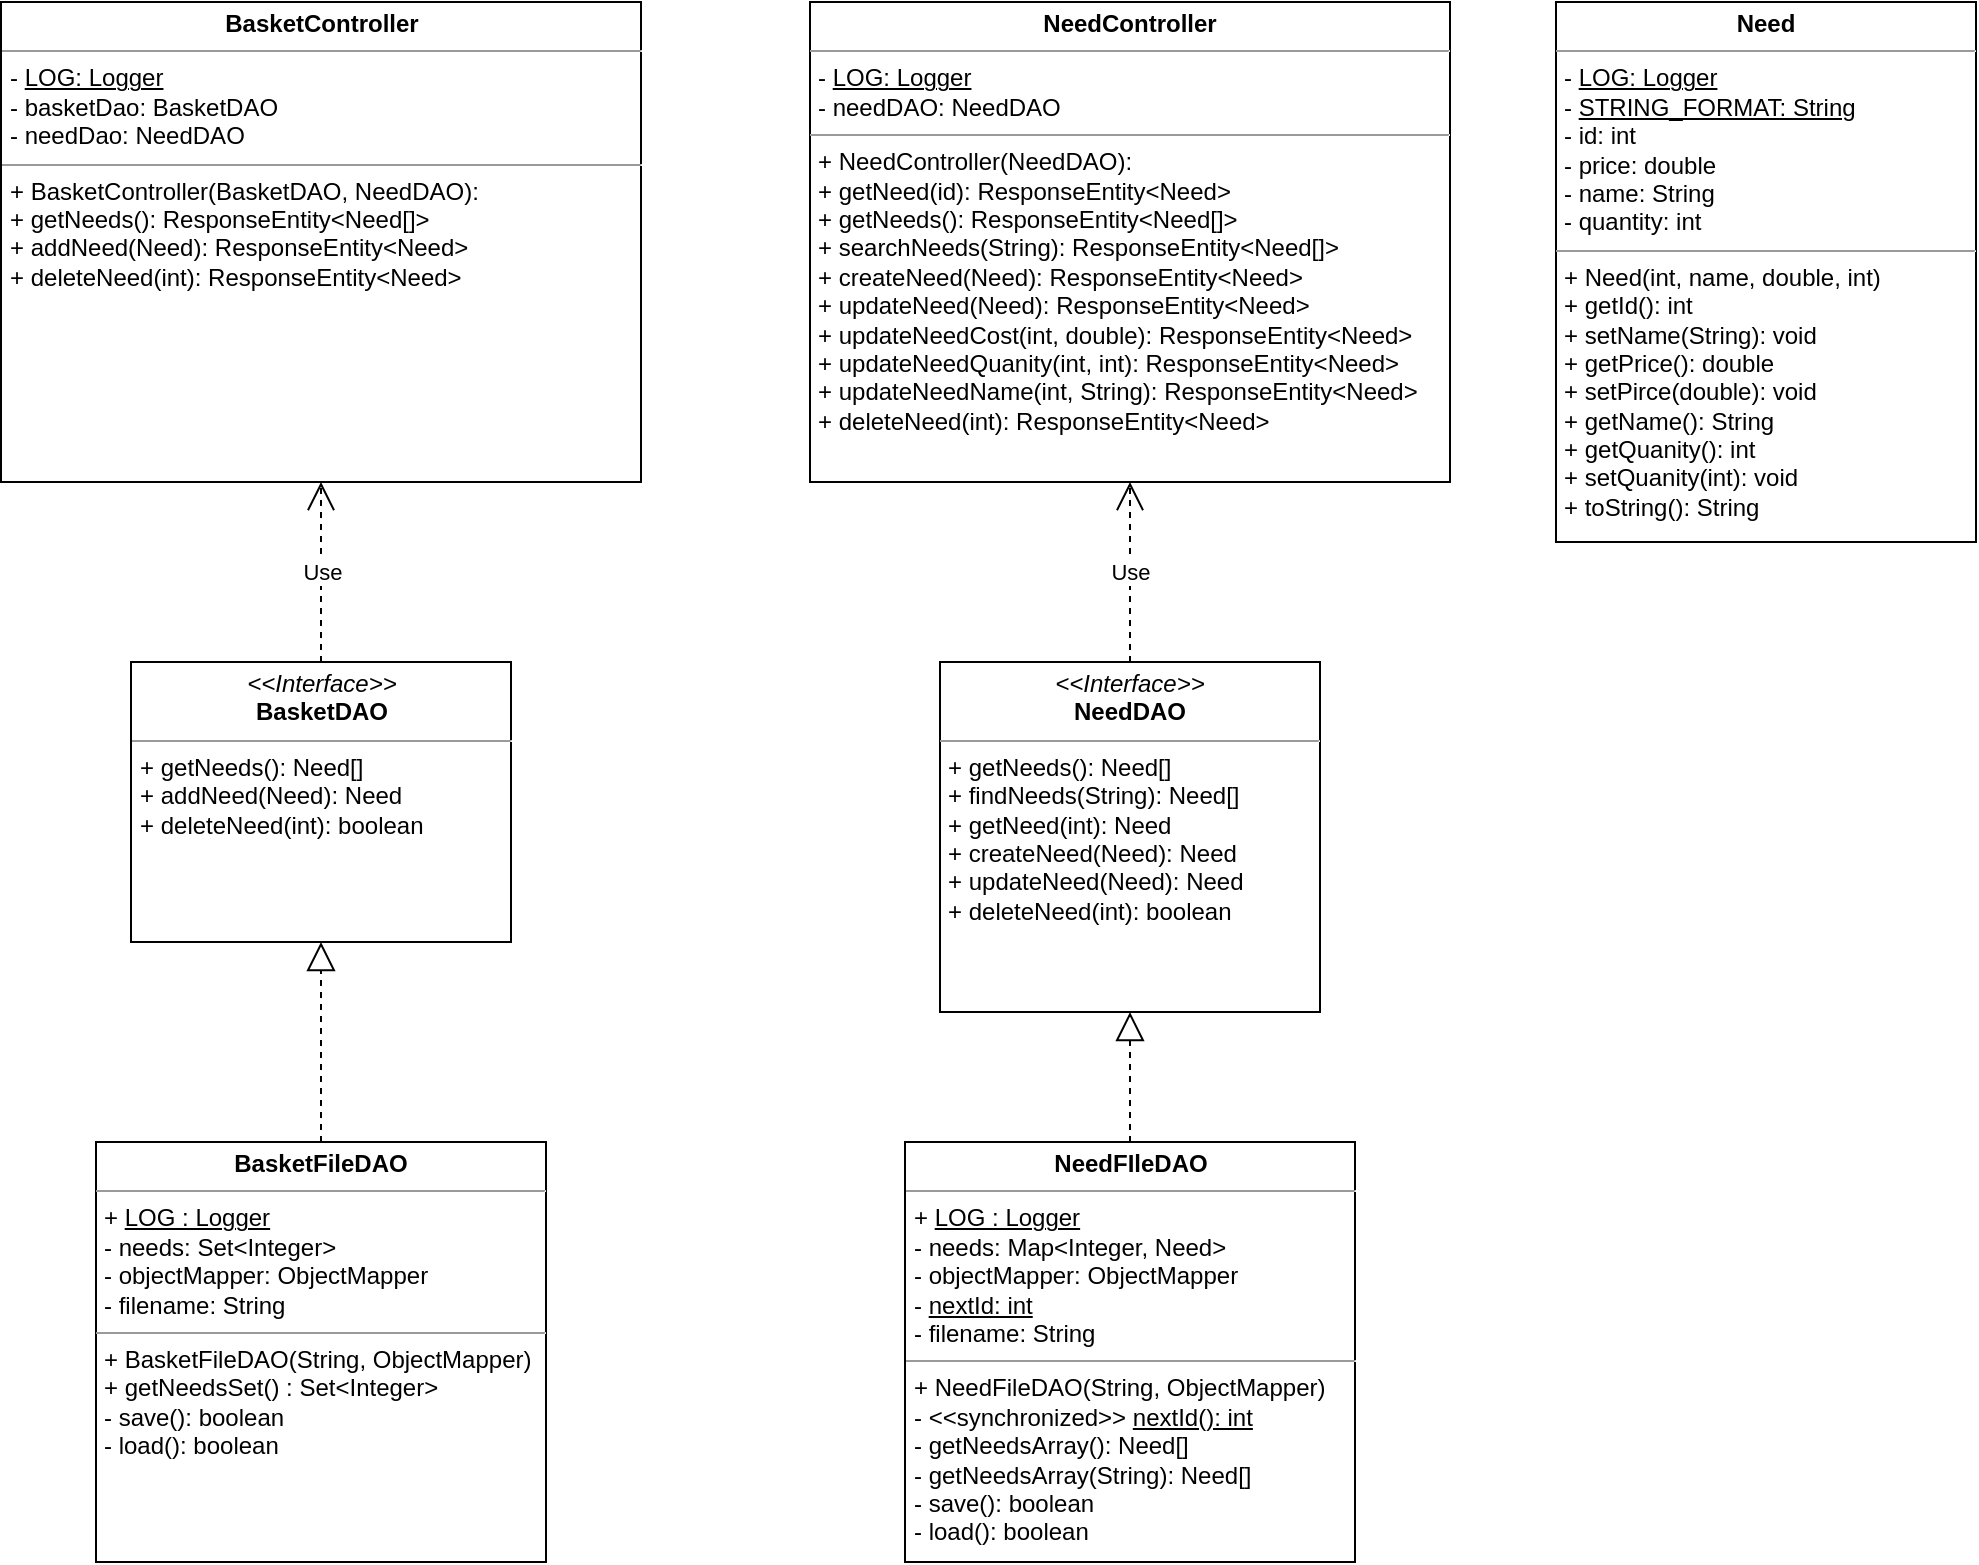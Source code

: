 <mxfile version="22.1.3" type="device">
  <diagram id="C5RBs43oDa-KdzZeNtuy" name="Page-1">
    <mxGraphModel dx="1434" dy="768" grid="1" gridSize="10" guides="1" tooltips="1" connect="1" arrows="1" fold="1" page="1" pageScale="1" pageWidth="827" pageHeight="1169" math="0" shadow="0">
      <root>
        <mxCell id="WIyWlLk6GJQsqaUBKTNV-0" />
        <mxCell id="WIyWlLk6GJQsqaUBKTNV-1" parent="WIyWlLk6GJQsqaUBKTNV-0" />
        <mxCell id="5PQ-Qn2Oii2XtJDnxv0j-0" value="&lt;p style=&quot;margin:0px;margin-top:4px;text-align:center;&quot;&gt;&lt;i&gt;&amp;lt;&amp;lt;Interface&amp;gt;&amp;gt;&lt;/i&gt;&lt;br&gt;&lt;b&gt;BasketDAO&lt;/b&gt;&lt;br&gt;&lt;/p&gt;&lt;hr size=&quot;1&quot;&gt;&lt;p style=&quot;margin:0px;margin-left:4px;&quot;&gt;+ getNeeds(): Need[]&lt;/p&gt;&lt;p style=&quot;margin:0px;margin-left:4px;&quot;&gt;+ addNeed(Need): Need&lt;/p&gt;&lt;p style=&quot;margin:0px;margin-left:4px;&quot;&gt;+ deleteNeed(int): boolean&lt;br&gt;&lt;/p&gt;" style="verticalAlign=top;align=left;overflow=fill;fontSize=12;fontFamily=Helvetica;html=1;whiteSpace=wrap;" parent="WIyWlLk6GJQsqaUBKTNV-1" vertex="1">
          <mxGeometry x="167.5" y="560" width="190" height="140" as="geometry" />
        </mxCell>
        <mxCell id="5PQ-Qn2Oii2XtJDnxv0j-6" value="" style="endArrow=block;dashed=1;endFill=0;endSize=12;html=1;rounded=0;entryX=0.5;entryY=1;entryDx=0;entryDy=0;exitX=0.5;exitY=0;exitDx=0;exitDy=0;" parent="WIyWlLk6GJQsqaUBKTNV-1" source="5PQ-Qn2Oii2XtJDnxv0j-22" target="5PQ-Qn2Oii2XtJDnxv0j-0" edge="1">
          <mxGeometry width="160" relative="1" as="geometry">
            <mxPoint x="205.625" y="750" as="sourcePoint" />
            <mxPoint x="290" y="700" as="targetPoint" />
          </mxGeometry>
        </mxCell>
        <mxCell id="5PQ-Qn2Oii2XtJDnxv0j-22" value="&lt;p style=&quot;margin:0px;margin-top:4px;text-align:center;&quot;&gt;&lt;b&gt;BasketFileDAO&lt;/b&gt;&lt;/p&gt;&lt;hr size=&quot;1&quot;&gt;&lt;p style=&quot;margin:0px;margin-left:4px;&quot;&gt;+ &lt;u&gt;LOG : Logger&lt;/u&gt;&lt;/p&gt;&lt;p style=&quot;margin:0px;margin-left:4px;&quot;&gt;- needs: Set&amp;lt;Integer&amp;gt; &lt;br&gt;&lt;/p&gt;&lt;p style=&quot;margin:0px;margin-left:4px;&quot;&gt;- objectMapper: ObjectMapper&lt;/p&gt;&lt;p style=&quot;margin:0px;margin-left:4px;&quot;&gt;- filename: String&lt;br&gt;&lt;/p&gt;&lt;hr size=&quot;1&quot;&gt;&lt;p style=&quot;margin:0px;margin-left:4px;&quot;&gt;+ BasketFileDAO(String, ObjectMapper)&lt;/p&gt;&lt;p style=&quot;margin:0px;margin-left:4px;&quot;&gt;+ getNeedsSet() : Set&amp;lt;Integer&amp;gt;&lt;br&gt;&lt;/p&gt;&lt;p style=&quot;margin:0px;margin-left:4px;&quot;&gt;- save(): boolean&lt;/p&gt;&lt;p style=&quot;margin:0px;margin-left:4px;&quot;&gt;- load(): boolean&lt;/p&gt;" style="verticalAlign=top;align=left;overflow=fill;fontSize=12;fontFamily=Helvetica;html=1;whiteSpace=wrap;" parent="WIyWlLk6GJQsqaUBKTNV-1" vertex="1">
          <mxGeometry x="150" y="800" width="225" height="210" as="geometry" />
        </mxCell>
        <mxCell id="5PQ-Qn2Oii2XtJDnxv0j-24" value="&lt;p style=&quot;margin:0px;margin-top:4px;text-align:center;&quot;&gt;&lt;i&gt;&amp;lt;&amp;lt;Interface&amp;gt;&amp;gt;&lt;/i&gt;&lt;br&gt;&lt;b&gt;NeedDAO&lt;/b&gt;&lt;br&gt;&lt;/p&gt;&lt;hr size=&quot;1&quot;&gt;&lt;p style=&quot;margin:0px;margin-left:4px;&quot;&gt;+ getNeeds(): Need[]&lt;/p&gt;&lt;p style=&quot;margin:0px;margin-left:4px;&quot;&gt;+ findNeeds(String): Need[]&lt;br&gt;&lt;/p&gt;&lt;p style=&quot;margin:0px;margin-left:4px;&quot;&gt;+ getNeed(int): Need&lt;/p&gt;&lt;p style=&quot;margin:0px;margin-left:4px;&quot;&gt;+ createNeed(Need): Need&lt;/p&gt;&lt;p style=&quot;margin:0px;margin-left:4px;&quot;&gt;+ updateNeed(Need): Need&lt;br&gt;&lt;/p&gt;&lt;p style=&quot;margin:0px;margin-left:4px;&quot;&gt;+ deleteNeed(int): boolean&lt;br&gt;&lt;/p&gt;" style="verticalAlign=top;align=left;overflow=fill;fontSize=12;fontFamily=Helvetica;html=1;whiteSpace=wrap;" parent="WIyWlLk6GJQsqaUBKTNV-1" vertex="1">
          <mxGeometry x="572" y="560" width="190" height="175" as="geometry" />
        </mxCell>
        <mxCell id="5PQ-Qn2Oii2XtJDnxv0j-25" value="" style="endArrow=block;dashed=1;endFill=0;endSize=12;html=1;rounded=0;entryX=0.5;entryY=1;entryDx=0;entryDy=0;exitX=0.5;exitY=0;exitDx=0;exitDy=0;" parent="WIyWlLk6GJQsqaUBKTNV-1" source="5PQ-Qn2Oii2XtJDnxv0j-26" target="5PQ-Qn2Oii2XtJDnxv0j-24" edge="1">
          <mxGeometry width="160" relative="1" as="geometry">
            <mxPoint x="610.125" y="750" as="sourcePoint" />
            <mxPoint x="694.5" y="700" as="targetPoint" />
          </mxGeometry>
        </mxCell>
        <mxCell id="5PQ-Qn2Oii2XtJDnxv0j-26" value="&lt;p style=&quot;margin:0px;margin-top:4px;text-align:center;&quot;&gt;&lt;b&gt;NeedFIleDAO&lt;/b&gt;&lt;/p&gt;&lt;hr size=&quot;1&quot;&gt;&lt;p style=&quot;margin:0px;margin-left:4px;&quot;&gt;+ &lt;u&gt;LOG : Logger&lt;/u&gt;&lt;/p&gt;&lt;p style=&quot;margin:0px;margin-left:4px;&quot;&gt;- needs: Map&amp;lt;Integer, Need&amp;gt;&lt;/p&gt;&lt;p style=&quot;margin:0px;margin-left:4px;&quot;&gt;- objectMapper: ObjectMapper&lt;/p&gt;&lt;p style=&quot;margin:0px;margin-left:4px;&quot;&gt;- &lt;u&gt;nextId: int&lt;/u&gt;&lt;/p&gt;&lt;p style=&quot;margin:0px;margin-left:4px;&quot;&gt;- filename: String&lt;br&gt;&lt;/p&gt;&lt;hr size=&quot;1&quot;&gt;&lt;p style=&quot;margin:0px;margin-left:4px;&quot;&gt;+ NeedFileDAO(String, ObjectMapper)&lt;/p&gt;&lt;p style=&quot;margin:0px;margin-left:4px;&quot;&gt;- &amp;lt;&amp;lt;synchronized&amp;gt;&amp;gt; &lt;u&gt;nextId(): int&lt;/u&gt;&lt;/p&gt;&lt;p style=&quot;margin:0px;margin-left:4px;&quot;&gt;- getNeedsArray(): Need[]&lt;/p&gt;&lt;p style=&quot;margin:0px;margin-left:4px;&quot;&gt;- getNeedsArray(String): Need[]&lt;/p&gt;&lt;p style=&quot;margin:0px;margin-left:4px;&quot;&gt;- save(): boolean&lt;/p&gt;&lt;p style=&quot;margin:0px;margin-left:4px;&quot;&gt;- load(): boolean&lt;/p&gt;" style="verticalAlign=top;align=left;overflow=fill;fontSize=12;fontFamily=Helvetica;html=1;whiteSpace=wrap;" parent="WIyWlLk6GJQsqaUBKTNV-1" vertex="1">
          <mxGeometry x="554.5" y="800" width="225" height="210" as="geometry" />
        </mxCell>
        <mxCell id="5PQ-Qn2Oii2XtJDnxv0j-27" value="&lt;p style=&quot;margin:0px;margin-top:4px;text-align:center;&quot;&gt;&lt;b&gt;Need&lt;/b&gt;&lt;/p&gt;&lt;hr size=&quot;1&quot;&gt;&lt;p style=&quot;margin:0px;margin-left:4px;&quot;&gt;- &lt;u&gt;LOG: Logger&lt;/u&gt;&lt;/p&gt;&lt;p style=&quot;margin:0px;margin-left:4px;&quot;&gt;- &lt;u&gt;STRING_FORMAT: String&lt;/u&gt;&lt;/p&gt;&lt;p style=&quot;margin:0px;margin-left:4px;&quot;&gt;- id: int&lt;/p&gt;&lt;p style=&quot;margin:0px;margin-left:4px;&quot;&gt;- price: double&lt;/p&gt;&lt;p style=&quot;margin:0px;margin-left:4px;&quot;&gt;- name: String&lt;/p&gt;&lt;p style=&quot;margin:0px;margin-left:4px;&quot;&gt;- quantity: int&lt;br&gt;&lt;/p&gt;&lt;hr size=&quot;1&quot;&gt;&lt;p style=&quot;margin:0px;margin-left:4px;&quot;&gt;+ Need(int, name, double, int)&lt;/p&gt;&lt;p style=&quot;margin:0px;margin-left:4px;&quot;&gt;+ getId(): int&lt;/p&gt;&lt;p style=&quot;margin:0px;margin-left:4px;&quot;&gt;+ setName(String): void&lt;/p&gt;&lt;p style=&quot;margin:0px;margin-left:4px;&quot;&gt;+ getPrice(): double&lt;/p&gt;&lt;p style=&quot;margin:0px;margin-left:4px;&quot;&gt;+ setPirce(double): void&lt;/p&gt;&lt;p style=&quot;margin:0px;margin-left:4px;&quot;&gt;+ getName(): String&lt;/p&gt;&lt;p style=&quot;margin:0px;margin-left:4px;&quot;&gt;+ getQuanity(): int&lt;/p&gt;&lt;p style=&quot;margin:0px;margin-left:4px;&quot;&gt;+ setQuanity(int): void&lt;/p&gt;&lt;p style=&quot;margin:0px;margin-left:4px;&quot;&gt;+ toString(): String&lt;br&gt;&lt;/p&gt;&lt;p style=&quot;margin:0px;margin-left:4px;&quot;&gt;&lt;br&gt;&lt;/p&gt;" style="verticalAlign=top;align=left;overflow=fill;fontSize=12;fontFamily=Helvetica;html=1;whiteSpace=wrap;" parent="WIyWlLk6GJQsqaUBKTNV-1" vertex="1">
          <mxGeometry x="880" y="230" width="210" height="270" as="geometry" />
        </mxCell>
        <mxCell id="5PQ-Qn2Oii2XtJDnxv0j-28" value="&lt;p style=&quot;margin:0px;margin-top:4px;text-align:center;&quot;&gt;&lt;b&gt;NeedController&lt;/b&gt;&lt;/p&gt;&lt;hr size=&quot;1&quot;&gt;&lt;p style=&quot;margin:0px;margin-left:4px;&quot;&gt;- &lt;u&gt;LOG: Logger&lt;/u&gt;&lt;/p&gt;&lt;p style=&quot;margin:0px;margin-left:4px;&quot;&gt;- needDAO: NeedDAO&lt;br&gt;&lt;/p&gt;&lt;hr size=&quot;1&quot;&gt;&lt;p style=&quot;margin:0px;margin-left:4px;&quot;&gt;+ NeedController(NeedDAO):&lt;/p&gt;&lt;p style=&quot;margin:0px;margin-left:4px;&quot;&gt;+ getNeed(id): ResponseEntity&amp;lt;Need&amp;gt;&lt;/p&gt;&lt;p style=&quot;margin:0px;margin-left:4px;&quot;&gt;+ getNeeds(): ResponseEntity&amp;lt;Need[]&amp;gt;&lt;/p&gt;&lt;p style=&quot;margin:0px;margin-left:4px;&quot;&gt;+ searchNeeds(String): ResponseEntity&amp;lt;Need[]&amp;gt;&lt;/p&gt;&lt;p style=&quot;margin:0px;margin-left:4px;&quot;&gt;+ createNeed(Need): ResponseEntity&amp;lt;Need&amp;gt;&lt;/p&gt;&lt;p style=&quot;margin:0px;margin-left:4px;&quot;&gt;+ updateNeed(Need): ResponseEntity&amp;lt;Need&amp;gt;&lt;/p&gt;&lt;p style=&quot;margin:0px;margin-left:4px;&quot;&gt;+ updateNeedCost(int, double): ResponseEntity&amp;lt;Need&amp;gt;&lt;/p&gt;&lt;p style=&quot;margin:0px;margin-left:4px;&quot;&gt;+ updateNeedQuanity(int, int): ResponseEntity&amp;lt;Need&amp;gt;&lt;/p&gt;&lt;p style=&quot;margin:0px;margin-left:4px;&quot;&gt;+ updateNeedName(int, String): ResponseEntity&amp;lt;Need&amp;gt;&lt;/p&gt;&lt;p style=&quot;margin:0px;margin-left:4px;&quot;&gt;+ deleteNeed(int): ResponseEntity&amp;lt;Need&amp;gt;&lt;br&gt;&lt;/p&gt;" style="verticalAlign=top;align=left;overflow=fill;fontSize=12;fontFamily=Helvetica;html=1;whiteSpace=wrap;" parent="WIyWlLk6GJQsqaUBKTNV-1" vertex="1">
          <mxGeometry x="507" y="230" width="320" height="240" as="geometry" />
        </mxCell>
        <mxCell id="5PQ-Qn2Oii2XtJDnxv0j-29" value="Use" style="endArrow=open;endSize=12;dashed=1;html=1;rounded=0;entryX=0.5;entryY=1;entryDx=0;entryDy=0;exitX=0.5;exitY=0;exitDx=0;exitDy=0;" parent="WIyWlLk6GJQsqaUBKTNV-1" source="5PQ-Qn2Oii2XtJDnxv0j-24" target="5PQ-Qn2Oii2XtJDnxv0j-28" edge="1">
          <mxGeometry width="160" relative="1" as="geometry">
            <mxPoint x="694.5" y="530" as="sourcePoint" />
            <mxPoint x="854.5" y="530" as="targetPoint" />
          </mxGeometry>
        </mxCell>
        <mxCell id="5PQ-Qn2Oii2XtJDnxv0j-30" value="&lt;p style=&quot;margin:0px;margin-top:4px;text-align:center;&quot;&gt;&lt;b&gt;BasketController&lt;/b&gt;&lt;/p&gt;&lt;hr size=&quot;1&quot;&gt;&lt;p style=&quot;margin:0px;margin-left:4px;&quot;&gt;- &lt;u&gt;LOG: Logger&lt;/u&gt;&lt;/p&gt;&lt;p style=&quot;margin:0px;margin-left:4px;&quot;&gt;- basketDao: BasketDAO&lt;br&gt;&lt;/p&gt;&lt;p style=&quot;margin:0px;margin-left:4px;&quot;&gt;- needDao: NeedDAO&lt;br&gt;&lt;/p&gt;&lt;hr size=&quot;1&quot;&gt;&lt;p style=&quot;margin:0px;margin-left:4px;&quot;&gt;+ BasketController(BasketDAO, NeedDAO):&lt;/p&gt;&lt;p style=&quot;margin:0px;margin-left:4px;&quot;&gt;+ getNeeds(): ResponseEntity&amp;lt;Need[]&amp;gt;&lt;/p&gt;&lt;p style=&quot;margin:0px;margin-left:4px;&quot;&gt;+ addNeed(Need): ResponseEntity&amp;lt;Need&amp;gt;&lt;/p&gt;&lt;p style=&quot;margin:0px;margin-left:4px;&quot;&gt;+ deleteNeed(int): ResponseEntity&amp;lt;Need&amp;gt;&lt;br&gt;&lt;/p&gt;" style="verticalAlign=top;align=left;overflow=fill;fontSize=12;fontFamily=Helvetica;html=1;whiteSpace=wrap;" parent="WIyWlLk6GJQsqaUBKTNV-1" vertex="1">
          <mxGeometry x="102.5" y="230" width="320" height="240" as="geometry" />
        </mxCell>
        <mxCell id="5PQ-Qn2Oii2XtJDnxv0j-32" value="Use" style="endArrow=open;endSize=12;dashed=1;html=1;rounded=0;exitX=0.5;exitY=0;exitDx=0;exitDy=0;entryX=0.5;entryY=1;entryDx=0;entryDy=0;" parent="WIyWlLk6GJQsqaUBKTNV-1" source="5PQ-Qn2Oii2XtJDnxv0j-0" target="5PQ-Qn2Oii2XtJDnxv0j-30" edge="1">
          <mxGeometry width="160" relative="1" as="geometry">
            <mxPoint x="210" y="500" as="sourcePoint" />
            <mxPoint x="370" y="500" as="targetPoint" />
          </mxGeometry>
        </mxCell>
      </root>
    </mxGraphModel>
  </diagram>
</mxfile>
